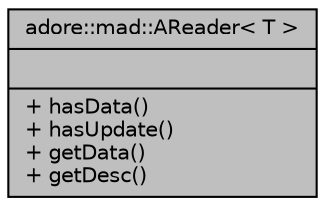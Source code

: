 digraph "adore::mad::AReader&lt; T &gt;"
{
 // LATEX_PDF_SIZE
  edge [fontname="Helvetica",fontsize="10",labelfontname="Helvetica",labelfontsize="10"];
  node [fontname="Helvetica",fontsize="10",shape=record];
  Node1 [label="{adore::mad::AReader\< T \>\n||+ hasData()\l+ hasUpdate()\l+ getData()\l+ getDesc()\l}",height=0.2,width=0.4,color="black", fillcolor="grey75", style="filled", fontcolor="black",tooltip=" "];
}
